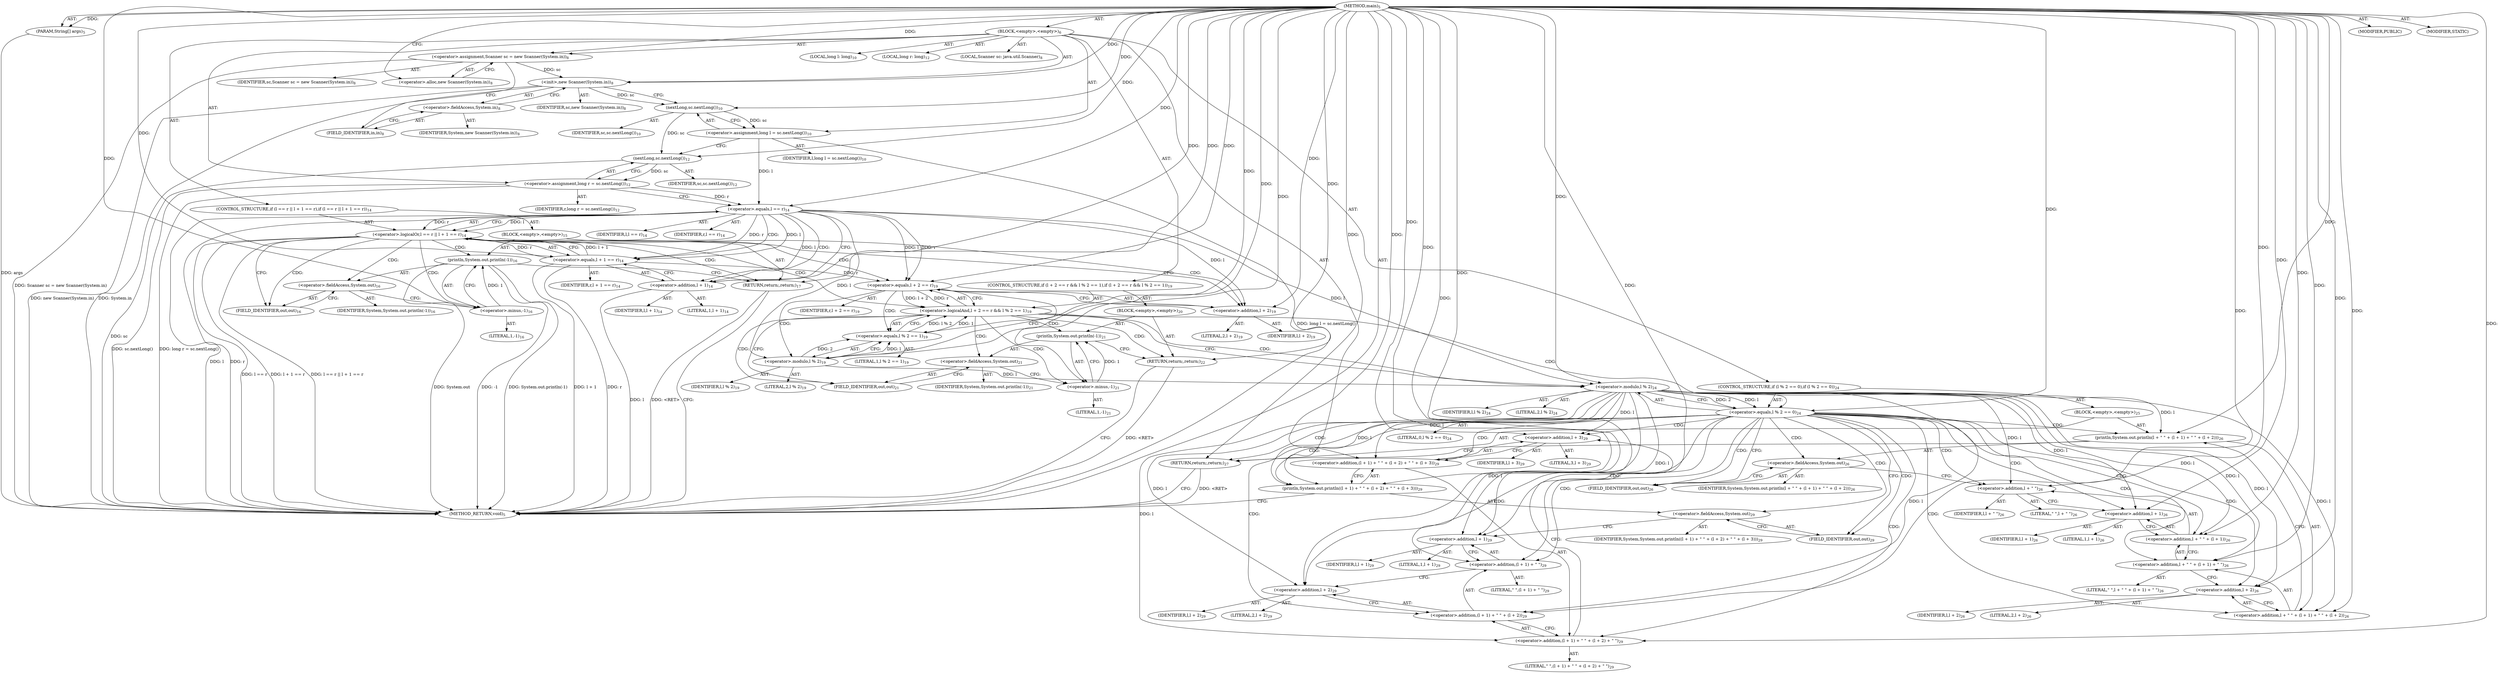 digraph "main" {  
"19" [label = <(METHOD,main)<SUB>5</SUB>> ]
"20" [label = <(PARAM,String[] args)<SUB>5</SUB>> ]
"21" [label = <(BLOCK,&lt;empty&gt;,&lt;empty&gt;)<SUB>6</SUB>> ]
"4" [label = <(LOCAL,Scanner sc: java.util.Scanner)<SUB>8</SUB>> ]
"22" [label = <(&lt;operator&gt;.assignment,Scanner sc = new Scanner(System.in))<SUB>8</SUB>> ]
"23" [label = <(IDENTIFIER,sc,Scanner sc = new Scanner(System.in))<SUB>8</SUB>> ]
"24" [label = <(&lt;operator&gt;.alloc,new Scanner(System.in))<SUB>8</SUB>> ]
"25" [label = <(&lt;init&gt;,new Scanner(System.in))<SUB>8</SUB>> ]
"3" [label = <(IDENTIFIER,sc,new Scanner(System.in))<SUB>8</SUB>> ]
"26" [label = <(&lt;operator&gt;.fieldAccess,System.in)<SUB>8</SUB>> ]
"27" [label = <(IDENTIFIER,System,new Scanner(System.in))<SUB>8</SUB>> ]
"28" [label = <(FIELD_IDENTIFIER,in,in)<SUB>8</SUB>> ]
"29" [label = <(LOCAL,long l: long)<SUB>10</SUB>> ]
"30" [label = <(&lt;operator&gt;.assignment,long l = sc.nextLong())<SUB>10</SUB>> ]
"31" [label = <(IDENTIFIER,l,long l = sc.nextLong())<SUB>10</SUB>> ]
"32" [label = <(nextLong,sc.nextLong())<SUB>10</SUB>> ]
"33" [label = <(IDENTIFIER,sc,sc.nextLong())<SUB>10</SUB>> ]
"34" [label = <(LOCAL,long r: long)<SUB>12</SUB>> ]
"35" [label = <(&lt;operator&gt;.assignment,long r = sc.nextLong())<SUB>12</SUB>> ]
"36" [label = <(IDENTIFIER,r,long r = sc.nextLong())<SUB>12</SUB>> ]
"37" [label = <(nextLong,sc.nextLong())<SUB>12</SUB>> ]
"38" [label = <(IDENTIFIER,sc,sc.nextLong())<SUB>12</SUB>> ]
"39" [label = <(CONTROL_STRUCTURE,if (l == r || l + 1 == r),if (l == r || l + 1 == r))<SUB>14</SUB>> ]
"40" [label = <(&lt;operator&gt;.logicalOr,l == r || l + 1 == r)<SUB>14</SUB>> ]
"41" [label = <(&lt;operator&gt;.equals,l == r)<SUB>14</SUB>> ]
"42" [label = <(IDENTIFIER,l,l == r)<SUB>14</SUB>> ]
"43" [label = <(IDENTIFIER,r,l == r)<SUB>14</SUB>> ]
"44" [label = <(&lt;operator&gt;.equals,l + 1 == r)<SUB>14</SUB>> ]
"45" [label = <(&lt;operator&gt;.addition,l + 1)<SUB>14</SUB>> ]
"46" [label = <(IDENTIFIER,l,l + 1)<SUB>14</SUB>> ]
"47" [label = <(LITERAL,1,l + 1)<SUB>14</SUB>> ]
"48" [label = <(IDENTIFIER,r,l + 1 == r)<SUB>14</SUB>> ]
"49" [label = <(BLOCK,&lt;empty&gt;,&lt;empty&gt;)<SUB>15</SUB>> ]
"50" [label = <(println,System.out.println(-1))<SUB>16</SUB>> ]
"51" [label = <(&lt;operator&gt;.fieldAccess,System.out)<SUB>16</SUB>> ]
"52" [label = <(IDENTIFIER,System,System.out.println(-1))<SUB>16</SUB>> ]
"53" [label = <(FIELD_IDENTIFIER,out,out)<SUB>16</SUB>> ]
"54" [label = <(&lt;operator&gt;.minus,-1)<SUB>16</SUB>> ]
"55" [label = <(LITERAL,1,-1)<SUB>16</SUB>> ]
"56" [label = <(RETURN,return;,return;)<SUB>17</SUB>> ]
"57" [label = <(CONTROL_STRUCTURE,if (l + 2 == r &amp;&amp; l % 2 == 1),if (l + 2 == r &amp;&amp; l % 2 == 1))<SUB>19</SUB>> ]
"58" [label = <(&lt;operator&gt;.logicalAnd,l + 2 == r &amp;&amp; l % 2 == 1)<SUB>19</SUB>> ]
"59" [label = <(&lt;operator&gt;.equals,l + 2 == r)<SUB>19</SUB>> ]
"60" [label = <(&lt;operator&gt;.addition,l + 2)<SUB>19</SUB>> ]
"61" [label = <(IDENTIFIER,l,l + 2)<SUB>19</SUB>> ]
"62" [label = <(LITERAL,2,l + 2)<SUB>19</SUB>> ]
"63" [label = <(IDENTIFIER,r,l + 2 == r)<SUB>19</SUB>> ]
"64" [label = <(&lt;operator&gt;.equals,l % 2 == 1)<SUB>19</SUB>> ]
"65" [label = <(&lt;operator&gt;.modulo,l % 2)<SUB>19</SUB>> ]
"66" [label = <(IDENTIFIER,l,l % 2)<SUB>19</SUB>> ]
"67" [label = <(LITERAL,2,l % 2)<SUB>19</SUB>> ]
"68" [label = <(LITERAL,1,l % 2 == 1)<SUB>19</SUB>> ]
"69" [label = <(BLOCK,&lt;empty&gt;,&lt;empty&gt;)<SUB>20</SUB>> ]
"70" [label = <(println,System.out.println(-1))<SUB>21</SUB>> ]
"71" [label = <(&lt;operator&gt;.fieldAccess,System.out)<SUB>21</SUB>> ]
"72" [label = <(IDENTIFIER,System,System.out.println(-1))<SUB>21</SUB>> ]
"73" [label = <(FIELD_IDENTIFIER,out,out)<SUB>21</SUB>> ]
"74" [label = <(&lt;operator&gt;.minus,-1)<SUB>21</SUB>> ]
"75" [label = <(LITERAL,1,-1)<SUB>21</SUB>> ]
"76" [label = <(RETURN,return;,return;)<SUB>22</SUB>> ]
"77" [label = <(CONTROL_STRUCTURE,if (l % 2 == 0),if (l % 2 == 0))<SUB>24</SUB>> ]
"78" [label = <(&lt;operator&gt;.equals,l % 2 == 0)<SUB>24</SUB>> ]
"79" [label = <(&lt;operator&gt;.modulo,l % 2)<SUB>24</SUB>> ]
"80" [label = <(IDENTIFIER,l,l % 2)<SUB>24</SUB>> ]
"81" [label = <(LITERAL,2,l % 2)<SUB>24</SUB>> ]
"82" [label = <(LITERAL,0,l % 2 == 0)<SUB>24</SUB>> ]
"83" [label = <(BLOCK,&lt;empty&gt;,&lt;empty&gt;)<SUB>25</SUB>> ]
"84" [label = <(println,System.out.println(l + &quot; &quot; + (l + 1) + &quot; &quot; + (l + 2)))<SUB>26</SUB>> ]
"85" [label = <(&lt;operator&gt;.fieldAccess,System.out)<SUB>26</SUB>> ]
"86" [label = <(IDENTIFIER,System,System.out.println(l + &quot; &quot; + (l + 1) + &quot; &quot; + (l + 2)))<SUB>26</SUB>> ]
"87" [label = <(FIELD_IDENTIFIER,out,out)<SUB>26</SUB>> ]
"88" [label = <(&lt;operator&gt;.addition,l + &quot; &quot; + (l + 1) + &quot; &quot; + (l + 2))<SUB>26</SUB>> ]
"89" [label = <(&lt;operator&gt;.addition,l + &quot; &quot; + (l + 1) + &quot; &quot;)<SUB>26</SUB>> ]
"90" [label = <(&lt;operator&gt;.addition,l + &quot; &quot; + (l + 1))<SUB>26</SUB>> ]
"91" [label = <(&lt;operator&gt;.addition,l + &quot; &quot;)<SUB>26</SUB>> ]
"92" [label = <(IDENTIFIER,l,l + &quot; &quot;)<SUB>26</SUB>> ]
"93" [label = <(LITERAL,&quot; &quot;,l + &quot; &quot;)<SUB>26</SUB>> ]
"94" [label = <(&lt;operator&gt;.addition,l + 1)<SUB>26</SUB>> ]
"95" [label = <(IDENTIFIER,l,l + 1)<SUB>26</SUB>> ]
"96" [label = <(LITERAL,1,l + 1)<SUB>26</SUB>> ]
"97" [label = <(LITERAL,&quot; &quot;,l + &quot; &quot; + (l + 1) + &quot; &quot;)<SUB>26</SUB>> ]
"98" [label = <(&lt;operator&gt;.addition,l + 2)<SUB>26</SUB>> ]
"99" [label = <(IDENTIFIER,l,l + 2)<SUB>26</SUB>> ]
"100" [label = <(LITERAL,2,l + 2)<SUB>26</SUB>> ]
"101" [label = <(RETURN,return;,return;)<SUB>27</SUB>> ]
"102" [label = <(println,System.out.println((l + 1) + &quot; &quot; + (l + 2) + &quot; &quot; + (l + 3)))<SUB>29</SUB>> ]
"103" [label = <(&lt;operator&gt;.fieldAccess,System.out)<SUB>29</SUB>> ]
"104" [label = <(IDENTIFIER,System,System.out.println((l + 1) + &quot; &quot; + (l + 2) + &quot; &quot; + (l + 3)))<SUB>29</SUB>> ]
"105" [label = <(FIELD_IDENTIFIER,out,out)<SUB>29</SUB>> ]
"106" [label = <(&lt;operator&gt;.addition,(l + 1) + &quot; &quot; + (l + 2) + &quot; &quot; + (l + 3))<SUB>29</SUB>> ]
"107" [label = <(&lt;operator&gt;.addition,(l + 1) + &quot; &quot; + (l + 2) + &quot; &quot;)<SUB>29</SUB>> ]
"108" [label = <(&lt;operator&gt;.addition,(l + 1) + &quot; &quot; + (l + 2))<SUB>29</SUB>> ]
"109" [label = <(&lt;operator&gt;.addition,(l + 1) + &quot; &quot;)<SUB>29</SUB>> ]
"110" [label = <(&lt;operator&gt;.addition,l + 1)<SUB>29</SUB>> ]
"111" [label = <(IDENTIFIER,l,l + 1)<SUB>29</SUB>> ]
"112" [label = <(LITERAL,1,l + 1)<SUB>29</SUB>> ]
"113" [label = <(LITERAL,&quot; &quot;,(l + 1) + &quot; &quot;)<SUB>29</SUB>> ]
"114" [label = <(&lt;operator&gt;.addition,l + 2)<SUB>29</SUB>> ]
"115" [label = <(IDENTIFIER,l,l + 2)<SUB>29</SUB>> ]
"116" [label = <(LITERAL,2,l + 2)<SUB>29</SUB>> ]
"117" [label = <(LITERAL,&quot; &quot;,(l + 1) + &quot; &quot; + (l + 2) + &quot; &quot;)<SUB>29</SUB>> ]
"118" [label = <(&lt;operator&gt;.addition,l + 3)<SUB>29</SUB>> ]
"119" [label = <(IDENTIFIER,l,l + 3)<SUB>29</SUB>> ]
"120" [label = <(LITERAL,3,l + 3)<SUB>29</SUB>> ]
"121" [label = <(MODIFIER,PUBLIC)> ]
"122" [label = <(MODIFIER,STATIC)> ]
"123" [label = <(METHOD_RETURN,void)<SUB>5</SUB>> ]
  "19" -> "20"  [ label = "AST: "] 
  "19" -> "21"  [ label = "AST: "] 
  "19" -> "121"  [ label = "AST: "] 
  "19" -> "122"  [ label = "AST: "] 
  "19" -> "123"  [ label = "AST: "] 
  "21" -> "4"  [ label = "AST: "] 
  "21" -> "22"  [ label = "AST: "] 
  "21" -> "25"  [ label = "AST: "] 
  "21" -> "29"  [ label = "AST: "] 
  "21" -> "30"  [ label = "AST: "] 
  "21" -> "34"  [ label = "AST: "] 
  "21" -> "35"  [ label = "AST: "] 
  "21" -> "39"  [ label = "AST: "] 
  "21" -> "57"  [ label = "AST: "] 
  "21" -> "77"  [ label = "AST: "] 
  "21" -> "102"  [ label = "AST: "] 
  "22" -> "23"  [ label = "AST: "] 
  "22" -> "24"  [ label = "AST: "] 
  "25" -> "3"  [ label = "AST: "] 
  "25" -> "26"  [ label = "AST: "] 
  "26" -> "27"  [ label = "AST: "] 
  "26" -> "28"  [ label = "AST: "] 
  "30" -> "31"  [ label = "AST: "] 
  "30" -> "32"  [ label = "AST: "] 
  "32" -> "33"  [ label = "AST: "] 
  "35" -> "36"  [ label = "AST: "] 
  "35" -> "37"  [ label = "AST: "] 
  "37" -> "38"  [ label = "AST: "] 
  "39" -> "40"  [ label = "AST: "] 
  "39" -> "49"  [ label = "AST: "] 
  "40" -> "41"  [ label = "AST: "] 
  "40" -> "44"  [ label = "AST: "] 
  "41" -> "42"  [ label = "AST: "] 
  "41" -> "43"  [ label = "AST: "] 
  "44" -> "45"  [ label = "AST: "] 
  "44" -> "48"  [ label = "AST: "] 
  "45" -> "46"  [ label = "AST: "] 
  "45" -> "47"  [ label = "AST: "] 
  "49" -> "50"  [ label = "AST: "] 
  "49" -> "56"  [ label = "AST: "] 
  "50" -> "51"  [ label = "AST: "] 
  "50" -> "54"  [ label = "AST: "] 
  "51" -> "52"  [ label = "AST: "] 
  "51" -> "53"  [ label = "AST: "] 
  "54" -> "55"  [ label = "AST: "] 
  "57" -> "58"  [ label = "AST: "] 
  "57" -> "69"  [ label = "AST: "] 
  "58" -> "59"  [ label = "AST: "] 
  "58" -> "64"  [ label = "AST: "] 
  "59" -> "60"  [ label = "AST: "] 
  "59" -> "63"  [ label = "AST: "] 
  "60" -> "61"  [ label = "AST: "] 
  "60" -> "62"  [ label = "AST: "] 
  "64" -> "65"  [ label = "AST: "] 
  "64" -> "68"  [ label = "AST: "] 
  "65" -> "66"  [ label = "AST: "] 
  "65" -> "67"  [ label = "AST: "] 
  "69" -> "70"  [ label = "AST: "] 
  "69" -> "76"  [ label = "AST: "] 
  "70" -> "71"  [ label = "AST: "] 
  "70" -> "74"  [ label = "AST: "] 
  "71" -> "72"  [ label = "AST: "] 
  "71" -> "73"  [ label = "AST: "] 
  "74" -> "75"  [ label = "AST: "] 
  "77" -> "78"  [ label = "AST: "] 
  "77" -> "83"  [ label = "AST: "] 
  "78" -> "79"  [ label = "AST: "] 
  "78" -> "82"  [ label = "AST: "] 
  "79" -> "80"  [ label = "AST: "] 
  "79" -> "81"  [ label = "AST: "] 
  "83" -> "84"  [ label = "AST: "] 
  "83" -> "101"  [ label = "AST: "] 
  "84" -> "85"  [ label = "AST: "] 
  "84" -> "88"  [ label = "AST: "] 
  "85" -> "86"  [ label = "AST: "] 
  "85" -> "87"  [ label = "AST: "] 
  "88" -> "89"  [ label = "AST: "] 
  "88" -> "98"  [ label = "AST: "] 
  "89" -> "90"  [ label = "AST: "] 
  "89" -> "97"  [ label = "AST: "] 
  "90" -> "91"  [ label = "AST: "] 
  "90" -> "94"  [ label = "AST: "] 
  "91" -> "92"  [ label = "AST: "] 
  "91" -> "93"  [ label = "AST: "] 
  "94" -> "95"  [ label = "AST: "] 
  "94" -> "96"  [ label = "AST: "] 
  "98" -> "99"  [ label = "AST: "] 
  "98" -> "100"  [ label = "AST: "] 
  "102" -> "103"  [ label = "AST: "] 
  "102" -> "106"  [ label = "AST: "] 
  "103" -> "104"  [ label = "AST: "] 
  "103" -> "105"  [ label = "AST: "] 
  "106" -> "107"  [ label = "AST: "] 
  "106" -> "118"  [ label = "AST: "] 
  "107" -> "108"  [ label = "AST: "] 
  "107" -> "117"  [ label = "AST: "] 
  "108" -> "109"  [ label = "AST: "] 
  "108" -> "114"  [ label = "AST: "] 
  "109" -> "110"  [ label = "AST: "] 
  "109" -> "113"  [ label = "AST: "] 
  "110" -> "111"  [ label = "AST: "] 
  "110" -> "112"  [ label = "AST: "] 
  "114" -> "115"  [ label = "AST: "] 
  "114" -> "116"  [ label = "AST: "] 
  "118" -> "119"  [ label = "AST: "] 
  "118" -> "120"  [ label = "AST: "] 
  "22" -> "28"  [ label = "CFG: "] 
  "25" -> "32"  [ label = "CFG: "] 
  "30" -> "37"  [ label = "CFG: "] 
  "35" -> "41"  [ label = "CFG: "] 
  "102" -> "123"  [ label = "CFG: "] 
  "24" -> "22"  [ label = "CFG: "] 
  "26" -> "25"  [ label = "CFG: "] 
  "32" -> "30"  [ label = "CFG: "] 
  "37" -> "35"  [ label = "CFG: "] 
  "40" -> "53"  [ label = "CFG: "] 
  "40" -> "60"  [ label = "CFG: "] 
  "58" -> "73"  [ label = "CFG: "] 
  "58" -> "79"  [ label = "CFG: "] 
  "78" -> "87"  [ label = "CFG: "] 
  "78" -> "105"  [ label = "CFG: "] 
  "103" -> "110"  [ label = "CFG: "] 
  "106" -> "102"  [ label = "CFG: "] 
  "28" -> "26"  [ label = "CFG: "] 
  "41" -> "40"  [ label = "CFG: "] 
  "41" -> "45"  [ label = "CFG: "] 
  "44" -> "40"  [ label = "CFG: "] 
  "50" -> "56"  [ label = "CFG: "] 
  "56" -> "123"  [ label = "CFG: "] 
  "59" -> "58"  [ label = "CFG: "] 
  "59" -> "65"  [ label = "CFG: "] 
  "64" -> "58"  [ label = "CFG: "] 
  "70" -> "76"  [ label = "CFG: "] 
  "76" -> "123"  [ label = "CFG: "] 
  "79" -> "78"  [ label = "CFG: "] 
  "84" -> "101"  [ label = "CFG: "] 
  "101" -> "123"  [ label = "CFG: "] 
  "105" -> "103"  [ label = "CFG: "] 
  "107" -> "118"  [ label = "CFG: "] 
  "118" -> "106"  [ label = "CFG: "] 
  "45" -> "44"  [ label = "CFG: "] 
  "51" -> "54"  [ label = "CFG: "] 
  "54" -> "50"  [ label = "CFG: "] 
  "60" -> "59"  [ label = "CFG: "] 
  "65" -> "64"  [ label = "CFG: "] 
  "71" -> "74"  [ label = "CFG: "] 
  "74" -> "70"  [ label = "CFG: "] 
  "85" -> "91"  [ label = "CFG: "] 
  "88" -> "84"  [ label = "CFG: "] 
  "108" -> "107"  [ label = "CFG: "] 
  "53" -> "51"  [ label = "CFG: "] 
  "73" -> "71"  [ label = "CFG: "] 
  "87" -> "85"  [ label = "CFG: "] 
  "89" -> "98"  [ label = "CFG: "] 
  "98" -> "88"  [ label = "CFG: "] 
  "109" -> "114"  [ label = "CFG: "] 
  "114" -> "108"  [ label = "CFG: "] 
  "90" -> "89"  [ label = "CFG: "] 
  "110" -> "109"  [ label = "CFG: "] 
  "91" -> "94"  [ label = "CFG: "] 
  "94" -> "90"  [ label = "CFG: "] 
  "19" -> "24"  [ label = "CFG: "] 
  "56" -> "123"  [ label = "DDG: &lt;RET&gt;"] 
  "101" -> "123"  [ label = "DDG: &lt;RET&gt;"] 
  "76" -> "123"  [ label = "DDG: &lt;RET&gt;"] 
  "20" -> "123"  [ label = "DDG: args"] 
  "22" -> "123"  [ label = "DDG: Scanner sc = new Scanner(System.in)"] 
  "25" -> "123"  [ label = "DDG: System.in"] 
  "25" -> "123"  [ label = "DDG: new Scanner(System.in)"] 
  "30" -> "123"  [ label = "DDG: long l = sc.nextLong()"] 
  "37" -> "123"  [ label = "DDG: sc"] 
  "35" -> "123"  [ label = "DDG: sc.nextLong()"] 
  "35" -> "123"  [ label = "DDG: long r = sc.nextLong()"] 
  "41" -> "123"  [ label = "DDG: l"] 
  "41" -> "123"  [ label = "DDG: r"] 
  "40" -> "123"  [ label = "DDG: l == r"] 
  "45" -> "123"  [ label = "DDG: l"] 
  "44" -> "123"  [ label = "DDG: l + 1"] 
  "44" -> "123"  [ label = "DDG: r"] 
  "40" -> "123"  [ label = "DDG: l + 1 == r"] 
  "40" -> "123"  [ label = "DDG: l == r || l + 1 == r"] 
  "50" -> "123"  [ label = "DDG: System.out"] 
  "50" -> "123"  [ label = "DDG: -1"] 
  "50" -> "123"  [ label = "DDG: System.out.println(-1)"] 
  "19" -> "20"  [ label = "DDG: "] 
  "19" -> "22"  [ label = "DDG: "] 
  "32" -> "30"  [ label = "DDG: sc"] 
  "37" -> "35"  [ label = "DDG: sc"] 
  "22" -> "25"  [ label = "DDG: sc"] 
  "19" -> "25"  [ label = "DDG: "] 
  "79" -> "102"  [ label = "DDG: l"] 
  "19" -> "102"  [ label = "DDG: "] 
  "25" -> "32"  [ label = "DDG: sc"] 
  "19" -> "32"  [ label = "DDG: "] 
  "32" -> "37"  [ label = "DDG: sc"] 
  "19" -> "37"  [ label = "DDG: "] 
  "41" -> "40"  [ label = "DDG: l"] 
  "41" -> "40"  [ label = "DDG: r"] 
  "44" -> "40"  [ label = "DDG: l + 1"] 
  "44" -> "40"  [ label = "DDG: r"] 
  "19" -> "56"  [ label = "DDG: "] 
  "59" -> "58"  [ label = "DDG: l + 2"] 
  "59" -> "58"  [ label = "DDG: r"] 
  "64" -> "58"  [ label = "DDG: l % 2"] 
  "64" -> "58"  [ label = "DDG: 1"] 
  "19" -> "76"  [ label = "DDG: "] 
  "79" -> "78"  [ label = "DDG: l"] 
  "79" -> "78"  [ label = "DDG: 2"] 
  "19" -> "78"  [ label = "DDG: "] 
  "19" -> "101"  [ label = "DDG: "] 
  "79" -> "106"  [ label = "DDG: l"] 
  "19" -> "106"  [ label = "DDG: "] 
  "30" -> "41"  [ label = "DDG: l"] 
  "19" -> "41"  [ label = "DDG: "] 
  "35" -> "41"  [ label = "DDG: r"] 
  "41" -> "44"  [ label = "DDG: l"] 
  "19" -> "44"  [ label = "DDG: "] 
  "41" -> "44"  [ label = "DDG: r"] 
  "54" -> "50"  [ label = "DDG: 1"] 
  "41" -> "59"  [ label = "DDG: l"] 
  "19" -> "59"  [ label = "DDG: "] 
  "41" -> "59"  [ label = "DDG: r"] 
  "44" -> "59"  [ label = "DDG: r"] 
  "65" -> "64"  [ label = "DDG: l"] 
  "65" -> "64"  [ label = "DDG: 2"] 
  "19" -> "64"  [ label = "DDG: "] 
  "74" -> "70"  [ label = "DDG: 1"] 
  "65" -> "79"  [ label = "DDG: l"] 
  "19" -> "79"  [ label = "DDG: "] 
  "41" -> "79"  [ label = "DDG: l"] 
  "79" -> "84"  [ label = "DDG: l"] 
  "19" -> "84"  [ label = "DDG: "] 
  "79" -> "107"  [ label = "DDG: l"] 
  "19" -> "107"  [ label = "DDG: "] 
  "19" -> "118"  [ label = "DDG: "] 
  "79" -> "118"  [ label = "DDG: l"] 
  "41" -> "45"  [ label = "DDG: l"] 
  "19" -> "45"  [ label = "DDG: "] 
  "19" -> "54"  [ label = "DDG: "] 
  "41" -> "60"  [ label = "DDG: l"] 
  "19" -> "60"  [ label = "DDG: "] 
  "19" -> "65"  [ label = "DDG: "] 
  "41" -> "65"  [ label = "DDG: l"] 
  "19" -> "74"  [ label = "DDG: "] 
  "79" -> "88"  [ label = "DDG: l"] 
  "19" -> "88"  [ label = "DDG: "] 
  "79" -> "108"  [ label = "DDG: l"] 
  "19" -> "108"  [ label = "DDG: "] 
  "79" -> "89"  [ label = "DDG: l"] 
  "19" -> "89"  [ label = "DDG: "] 
  "19" -> "98"  [ label = "DDG: "] 
  "79" -> "98"  [ label = "DDG: l"] 
  "79" -> "109"  [ label = "DDG: l"] 
  "19" -> "109"  [ label = "DDG: "] 
  "19" -> "114"  [ label = "DDG: "] 
  "79" -> "114"  [ label = "DDG: l"] 
  "79" -> "90"  [ label = "DDG: l"] 
  "19" -> "90"  [ label = "DDG: "] 
  "79" -> "110"  [ label = "DDG: l"] 
  "19" -> "110"  [ label = "DDG: "] 
  "79" -> "91"  [ label = "DDG: l"] 
  "19" -> "91"  [ label = "DDG: "] 
  "19" -> "94"  [ label = "DDG: "] 
  "79" -> "94"  [ label = "DDG: l"] 
  "40" -> "60"  [ label = "CDG: "] 
  "40" -> "51"  [ label = "CDG: "] 
  "40" -> "56"  [ label = "CDG: "] 
  "40" -> "50"  [ label = "CDG: "] 
  "40" -> "59"  [ label = "CDG: "] 
  "40" -> "54"  [ label = "CDG: "] 
  "40" -> "58"  [ label = "CDG: "] 
  "40" -> "53"  [ label = "CDG: "] 
  "58" -> "73"  [ label = "CDG: "] 
  "58" -> "74"  [ label = "CDG: "] 
  "58" -> "76"  [ label = "CDG: "] 
  "58" -> "79"  [ label = "CDG: "] 
  "58" -> "71"  [ label = "CDG: "] 
  "58" -> "70"  [ label = "CDG: "] 
  "58" -> "78"  [ label = "CDG: "] 
  "78" -> "107"  [ label = "CDG: "] 
  "78" -> "94"  [ label = "CDG: "] 
  "78" -> "89"  [ label = "CDG: "] 
  "78" -> "98"  [ label = "CDG: "] 
  "78" -> "84"  [ label = "CDG: "] 
  "78" -> "102"  [ label = "CDG: "] 
  "78" -> "114"  [ label = "CDG: "] 
  "78" -> "85"  [ label = "CDG: "] 
  "78" -> "103"  [ label = "CDG: "] 
  "78" -> "106"  [ label = "CDG: "] 
  "78" -> "87"  [ label = "CDG: "] 
  "78" -> "91"  [ label = "CDG: "] 
  "78" -> "101"  [ label = "CDG: "] 
  "78" -> "90"  [ label = "CDG: "] 
  "78" -> "105"  [ label = "CDG: "] 
  "78" -> "118"  [ label = "CDG: "] 
  "78" -> "88"  [ label = "CDG: "] 
  "78" -> "110"  [ label = "CDG: "] 
  "78" -> "108"  [ label = "CDG: "] 
  "78" -> "109"  [ label = "CDG: "] 
  "41" -> "45"  [ label = "CDG: "] 
  "41" -> "44"  [ label = "CDG: "] 
  "59" -> "64"  [ label = "CDG: "] 
  "59" -> "65"  [ label = "CDG: "] 
}
